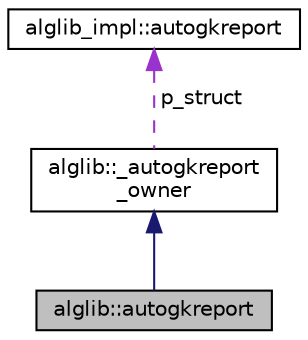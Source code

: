 digraph "alglib::autogkreport"
{
  edge [fontname="Helvetica",fontsize="10",labelfontname="Helvetica",labelfontsize="10"];
  node [fontname="Helvetica",fontsize="10",shape=record];
  Node2 [label="alglib::autogkreport",height=0.2,width=0.4,color="black", fillcolor="grey75", style="filled", fontcolor="black"];
  Node3 -> Node2 [dir="back",color="midnightblue",fontsize="10",style="solid",fontname="Helvetica"];
  Node3 [label="alglib::_autogkreport\l_owner",height=0.2,width=0.4,color="black", fillcolor="white", style="filled",URL="$classalglib_1_1__autogkreport__owner.html"];
  Node4 -> Node3 [dir="back",color="darkorchid3",fontsize="10",style="dashed",label=" p_struct" ,fontname="Helvetica"];
  Node4 [label="alglib_impl::autogkreport",height=0.2,width=0.4,color="black", fillcolor="white", style="filled",URL="$structalglib__impl_1_1autogkreport.html"];
}
